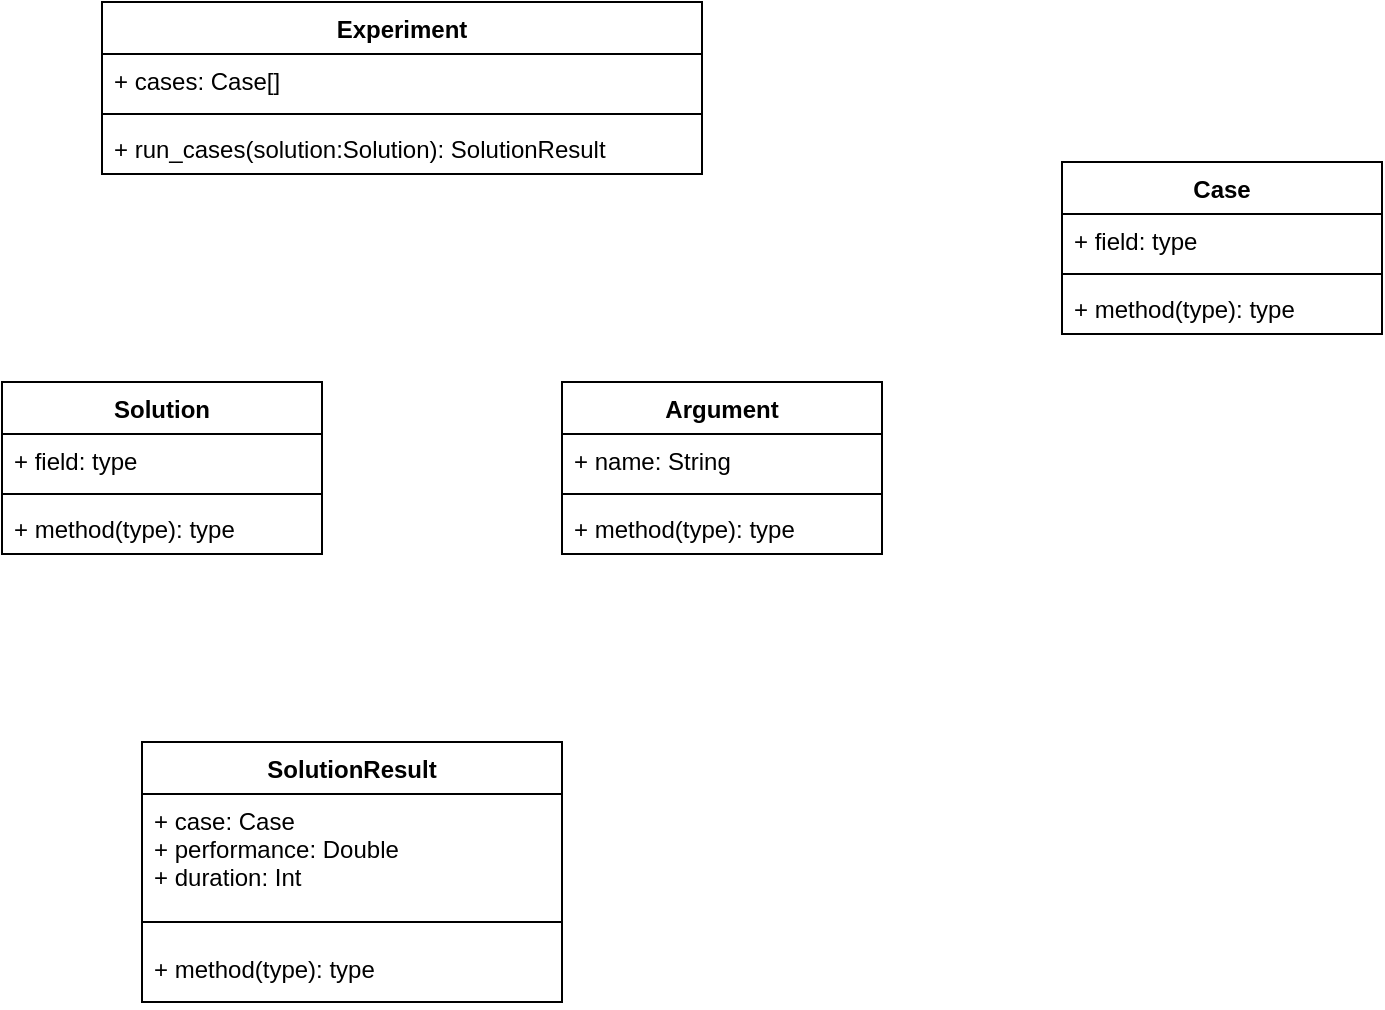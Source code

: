 <mxfile version="14.4.4" type="github">
  <diagram id="Aw_cY1dfXjwVTX0fp9Sb" name="Page-1">
    <mxGraphModel dx="1422" dy="794" grid="1" gridSize="10" guides="1" tooltips="1" connect="1" arrows="1" fold="1" page="1" pageScale="1" pageWidth="850" pageHeight="1100" math="0" shadow="0">
      <root>
        <mxCell id="0" />
        <mxCell id="1" parent="0" />
        <mxCell id="bM4KIOCCaTWC94_83fje-8" value="Experiment" style="swimlane;fontStyle=1;align=center;verticalAlign=top;childLayout=stackLayout;horizontal=1;startSize=26;horizontalStack=0;resizeParent=1;resizeParentMax=0;resizeLast=0;collapsible=1;marginBottom=0;" vertex="1" parent="1">
          <mxGeometry x="140" y="200" width="300" height="86" as="geometry" />
        </mxCell>
        <mxCell id="bM4KIOCCaTWC94_83fje-9" value="+ cases: Case[]" style="text;strokeColor=none;fillColor=none;align=left;verticalAlign=top;spacingLeft=4;spacingRight=4;overflow=hidden;rotatable=0;points=[[0,0.5],[1,0.5]];portConstraint=eastwest;" vertex="1" parent="bM4KIOCCaTWC94_83fje-8">
          <mxGeometry y="26" width="300" height="26" as="geometry" />
        </mxCell>
        <mxCell id="bM4KIOCCaTWC94_83fje-10" value="" style="line;strokeWidth=1;fillColor=none;align=left;verticalAlign=middle;spacingTop=-1;spacingLeft=3;spacingRight=3;rotatable=0;labelPosition=right;points=[];portConstraint=eastwest;" vertex="1" parent="bM4KIOCCaTWC94_83fje-8">
          <mxGeometry y="52" width="300" height="8" as="geometry" />
        </mxCell>
        <mxCell id="bM4KIOCCaTWC94_83fje-11" value="+ run_cases(solution:Solution): SolutionResult" style="text;strokeColor=none;fillColor=none;align=left;verticalAlign=top;spacingLeft=4;spacingRight=4;overflow=hidden;rotatable=0;points=[[0,0.5],[1,0.5]];portConstraint=eastwest;" vertex="1" parent="bM4KIOCCaTWC94_83fje-8">
          <mxGeometry y="60" width="300" height="26" as="geometry" />
        </mxCell>
        <mxCell id="bM4KIOCCaTWC94_83fje-12" value="Case" style="swimlane;fontStyle=1;align=center;verticalAlign=top;childLayout=stackLayout;horizontal=1;startSize=26;horizontalStack=0;resizeParent=1;resizeParentMax=0;resizeLast=0;collapsible=1;marginBottom=0;" vertex="1" parent="1">
          <mxGeometry x="620" y="280" width="160" height="86" as="geometry" />
        </mxCell>
        <mxCell id="bM4KIOCCaTWC94_83fje-13" value="+ field: type" style="text;strokeColor=none;fillColor=none;align=left;verticalAlign=top;spacingLeft=4;spacingRight=4;overflow=hidden;rotatable=0;points=[[0,0.5],[1,0.5]];portConstraint=eastwest;" vertex="1" parent="bM4KIOCCaTWC94_83fje-12">
          <mxGeometry y="26" width="160" height="26" as="geometry" />
        </mxCell>
        <mxCell id="bM4KIOCCaTWC94_83fje-14" value="" style="line;strokeWidth=1;fillColor=none;align=left;verticalAlign=middle;spacingTop=-1;spacingLeft=3;spacingRight=3;rotatable=0;labelPosition=right;points=[];portConstraint=eastwest;" vertex="1" parent="bM4KIOCCaTWC94_83fje-12">
          <mxGeometry y="52" width="160" height="8" as="geometry" />
        </mxCell>
        <mxCell id="bM4KIOCCaTWC94_83fje-15" value="+ method(type): type" style="text;strokeColor=none;fillColor=none;align=left;verticalAlign=top;spacingLeft=4;spacingRight=4;overflow=hidden;rotatable=0;points=[[0,0.5],[1,0.5]];portConstraint=eastwest;" vertex="1" parent="bM4KIOCCaTWC94_83fje-12">
          <mxGeometry y="60" width="160" height="26" as="geometry" />
        </mxCell>
        <mxCell id="bM4KIOCCaTWC94_83fje-16" value="Argument" style="swimlane;fontStyle=1;align=center;verticalAlign=top;childLayout=stackLayout;horizontal=1;startSize=26;horizontalStack=0;resizeParent=1;resizeParentMax=0;resizeLast=0;collapsible=1;marginBottom=0;" vertex="1" parent="1">
          <mxGeometry x="370" y="390" width="160" height="86" as="geometry" />
        </mxCell>
        <mxCell id="bM4KIOCCaTWC94_83fje-17" value="+ name: String" style="text;strokeColor=none;fillColor=none;align=left;verticalAlign=top;spacingLeft=4;spacingRight=4;overflow=hidden;rotatable=0;points=[[0,0.5],[1,0.5]];portConstraint=eastwest;" vertex="1" parent="bM4KIOCCaTWC94_83fje-16">
          <mxGeometry y="26" width="160" height="26" as="geometry" />
        </mxCell>
        <mxCell id="bM4KIOCCaTWC94_83fje-18" value="" style="line;strokeWidth=1;fillColor=none;align=left;verticalAlign=middle;spacingTop=-1;spacingLeft=3;spacingRight=3;rotatable=0;labelPosition=right;points=[];portConstraint=eastwest;" vertex="1" parent="bM4KIOCCaTWC94_83fje-16">
          <mxGeometry y="52" width="160" height="8" as="geometry" />
        </mxCell>
        <mxCell id="bM4KIOCCaTWC94_83fje-19" value="+ method(type): type" style="text;strokeColor=none;fillColor=none;align=left;verticalAlign=top;spacingLeft=4;spacingRight=4;overflow=hidden;rotatable=0;points=[[0,0.5],[1,0.5]];portConstraint=eastwest;" vertex="1" parent="bM4KIOCCaTWC94_83fje-16">
          <mxGeometry y="60" width="160" height="26" as="geometry" />
        </mxCell>
        <mxCell id="bM4KIOCCaTWC94_83fje-20" value="Solution" style="swimlane;fontStyle=1;align=center;verticalAlign=top;childLayout=stackLayout;horizontal=1;startSize=26;horizontalStack=0;resizeParent=1;resizeParentMax=0;resizeLast=0;collapsible=1;marginBottom=0;" vertex="1" parent="1">
          <mxGeometry x="90" y="390" width="160" height="86" as="geometry" />
        </mxCell>
        <mxCell id="bM4KIOCCaTWC94_83fje-21" value="+ field: type" style="text;strokeColor=none;fillColor=none;align=left;verticalAlign=top;spacingLeft=4;spacingRight=4;overflow=hidden;rotatable=0;points=[[0,0.5],[1,0.5]];portConstraint=eastwest;" vertex="1" parent="bM4KIOCCaTWC94_83fje-20">
          <mxGeometry y="26" width="160" height="26" as="geometry" />
        </mxCell>
        <mxCell id="bM4KIOCCaTWC94_83fje-22" value="" style="line;strokeWidth=1;fillColor=none;align=left;verticalAlign=middle;spacingTop=-1;spacingLeft=3;spacingRight=3;rotatable=0;labelPosition=right;points=[];portConstraint=eastwest;" vertex="1" parent="bM4KIOCCaTWC94_83fje-20">
          <mxGeometry y="52" width="160" height="8" as="geometry" />
        </mxCell>
        <mxCell id="bM4KIOCCaTWC94_83fje-23" value="+ method(type): type" style="text;strokeColor=none;fillColor=none;align=left;verticalAlign=top;spacingLeft=4;spacingRight=4;overflow=hidden;rotatable=0;points=[[0,0.5],[1,0.5]];portConstraint=eastwest;" vertex="1" parent="bM4KIOCCaTWC94_83fje-20">
          <mxGeometry y="60" width="160" height="26" as="geometry" />
        </mxCell>
        <mxCell id="bM4KIOCCaTWC94_83fje-24" value="SolutionResult" style="swimlane;fontStyle=1;align=center;verticalAlign=top;childLayout=stackLayout;horizontal=1;startSize=26;horizontalStack=0;resizeParent=1;resizeParentMax=0;resizeLast=0;collapsible=1;marginBottom=0;" vertex="1" parent="1">
          <mxGeometry x="160" y="570" width="210" height="130" as="geometry" />
        </mxCell>
        <mxCell id="bM4KIOCCaTWC94_83fje-25" value="+ case: Case&#xa;+ performance: Double&#xa;+ duration: Int" style="text;strokeColor=none;fillColor=none;align=left;verticalAlign=top;spacingLeft=4;spacingRight=4;overflow=hidden;rotatable=0;points=[[0,0.5],[1,0.5]];portConstraint=eastwest;" vertex="1" parent="bM4KIOCCaTWC94_83fje-24">
          <mxGeometry y="26" width="210" height="54" as="geometry" />
        </mxCell>
        <mxCell id="bM4KIOCCaTWC94_83fje-26" value="" style="line;strokeWidth=1;fillColor=none;align=left;verticalAlign=middle;spacingTop=-1;spacingLeft=3;spacingRight=3;rotatable=0;labelPosition=right;points=[];portConstraint=eastwest;" vertex="1" parent="bM4KIOCCaTWC94_83fje-24">
          <mxGeometry y="80" width="210" height="20" as="geometry" />
        </mxCell>
        <mxCell id="bM4KIOCCaTWC94_83fje-27" value="+ method(type): type" style="text;strokeColor=none;fillColor=none;align=left;verticalAlign=top;spacingLeft=4;spacingRight=4;overflow=hidden;rotatable=0;points=[[0,0.5],[1,0.5]];portConstraint=eastwest;" vertex="1" parent="bM4KIOCCaTWC94_83fje-24">
          <mxGeometry y="100" width="210" height="30" as="geometry" />
        </mxCell>
      </root>
    </mxGraphModel>
  </diagram>
</mxfile>
